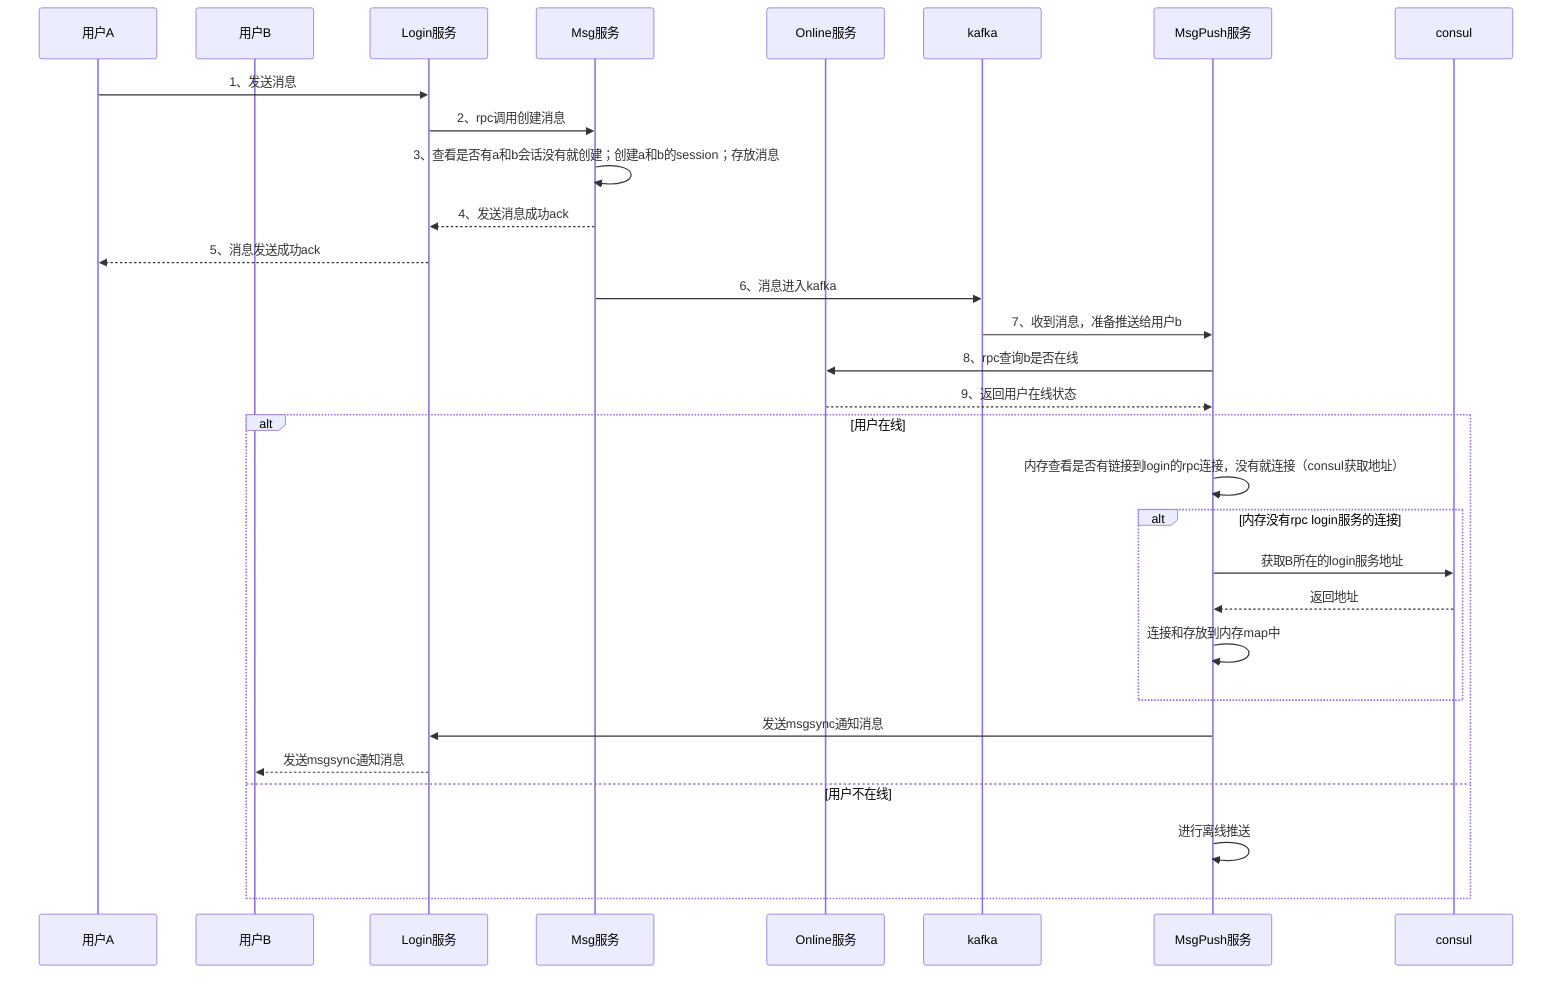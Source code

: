 sequenceDiagram
    participant A as 用户A
    participant B as 用户B
    participant ServerLogin as Login服务
    participant ServerMsg as Msg服务
    participant ServerOnline as Online服务
    participant kafka
    participant ServerMsgPush as MsgPush服务
    participant consul

    A->>ServerLogin: 1、发送消息
    ServerLogin->>ServerMsg: 2、rpc调用创建消息
    ServerMsg->>ServerMsg: 3、查看是否有a和b会话没有就创建；创建a和b的session；存放消息
    ServerMsg-->>ServerLogin: 4、发送消息成功ack
    ServerLogin-->>A: 5、消息发送成功ack
    ServerMsg->>kafka: 6、消息进入kafka
    kafka->>ServerMsgPush: 7、收到消息，准备推送给用户b
    ServerMsgPush->>ServerOnline: 8、rpc查询b是否在线
    ServerOnline-->>ServerMsgPush: 9、返回用户在线状态
    alt 用户在线
        ServerMsgPush->>ServerMsgPush: 内存查看是否有链接到login的rpc连接，没有就连接（consul获取地址）
        alt 内存没有rpc login服务的连接
            ServerMsgPush->>consul: 获取B所在的login服务地址
            consul-->>ServerMsgPush: 返回地址
            ServerMsgPush->>ServerMsgPush: 连接和存放到内存map中
        end
        ServerMsgPush->>ServerLogin: 发送msgsync通知消息
        ServerLogin-->>B: 发送msgsync通知消息
    else 用户不在线
        ServerMsgPush->>ServerMsgPush: 进行离线推送
    end